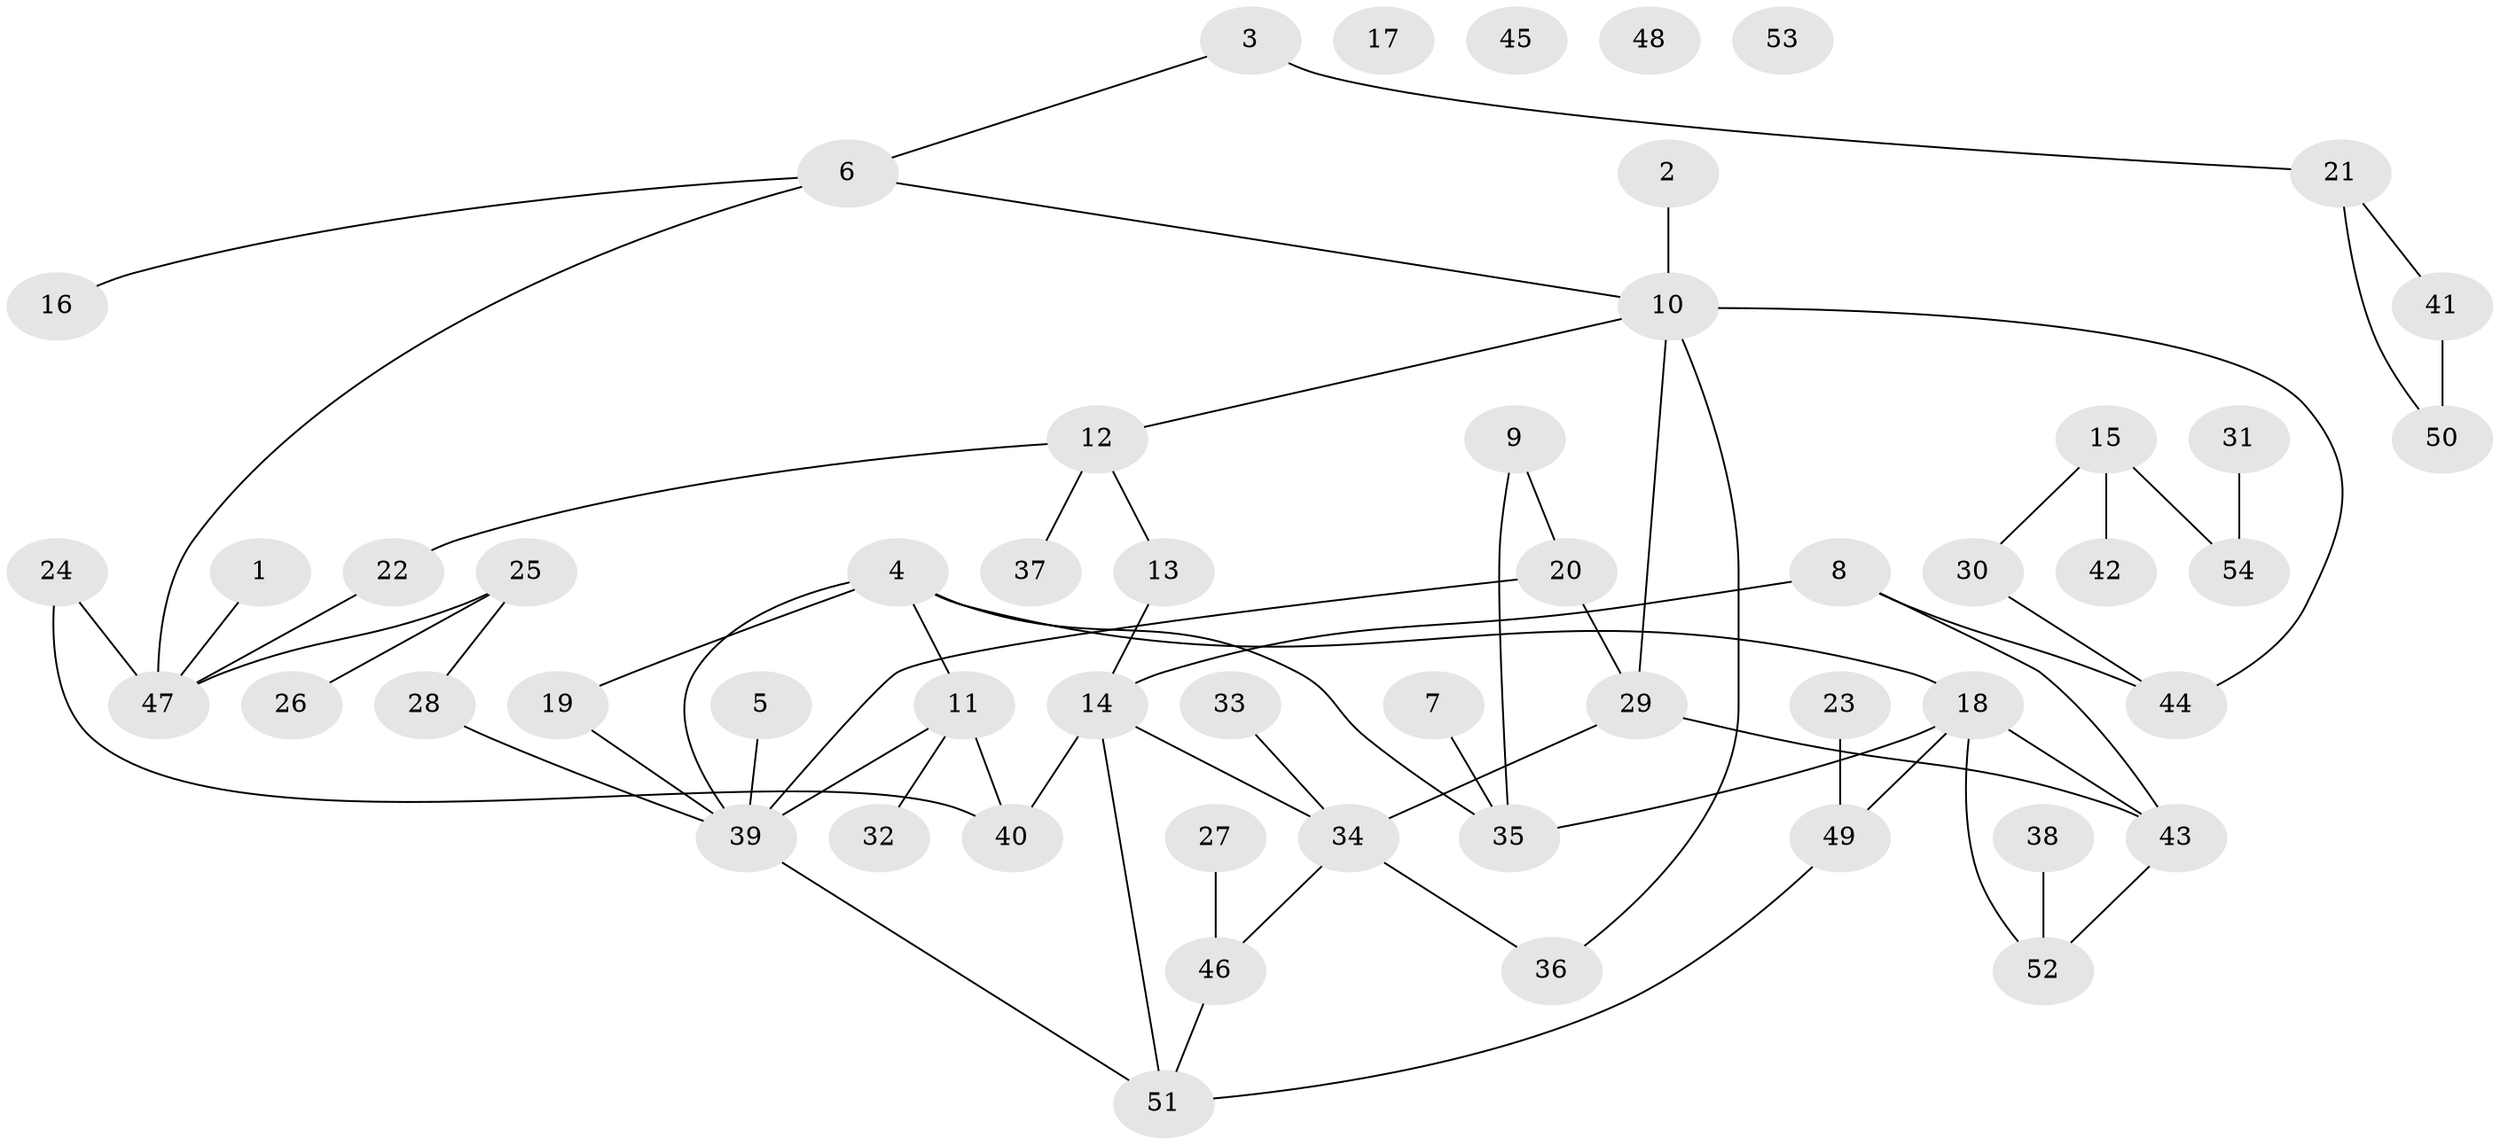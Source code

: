 // Generated by graph-tools (version 1.1) at 2025/33/03/09/25 02:33:41]
// undirected, 54 vertices, 67 edges
graph export_dot {
graph [start="1"]
  node [color=gray90,style=filled];
  1;
  2;
  3;
  4;
  5;
  6;
  7;
  8;
  9;
  10;
  11;
  12;
  13;
  14;
  15;
  16;
  17;
  18;
  19;
  20;
  21;
  22;
  23;
  24;
  25;
  26;
  27;
  28;
  29;
  30;
  31;
  32;
  33;
  34;
  35;
  36;
  37;
  38;
  39;
  40;
  41;
  42;
  43;
  44;
  45;
  46;
  47;
  48;
  49;
  50;
  51;
  52;
  53;
  54;
  1 -- 47;
  2 -- 10;
  3 -- 6;
  3 -- 21;
  4 -- 11;
  4 -- 18;
  4 -- 19;
  4 -- 35;
  4 -- 39;
  5 -- 39;
  6 -- 10;
  6 -- 16;
  6 -- 47;
  7 -- 35;
  8 -- 14;
  8 -- 43;
  8 -- 44;
  9 -- 20;
  9 -- 35;
  10 -- 12;
  10 -- 29;
  10 -- 36;
  10 -- 44;
  11 -- 32;
  11 -- 39;
  11 -- 40;
  12 -- 13;
  12 -- 22;
  12 -- 37;
  13 -- 14;
  14 -- 34;
  14 -- 40;
  14 -- 51;
  15 -- 30;
  15 -- 42;
  15 -- 54;
  18 -- 35;
  18 -- 43;
  18 -- 49;
  18 -- 52;
  19 -- 39;
  20 -- 29;
  20 -- 39;
  21 -- 41;
  21 -- 50;
  22 -- 47;
  23 -- 49;
  24 -- 40;
  24 -- 47;
  25 -- 26;
  25 -- 28;
  25 -- 47;
  27 -- 46;
  28 -- 39;
  29 -- 34;
  29 -- 43;
  30 -- 44;
  31 -- 54;
  33 -- 34;
  34 -- 36;
  34 -- 46;
  38 -- 52;
  39 -- 51;
  41 -- 50;
  43 -- 52;
  46 -- 51;
  49 -- 51;
}
